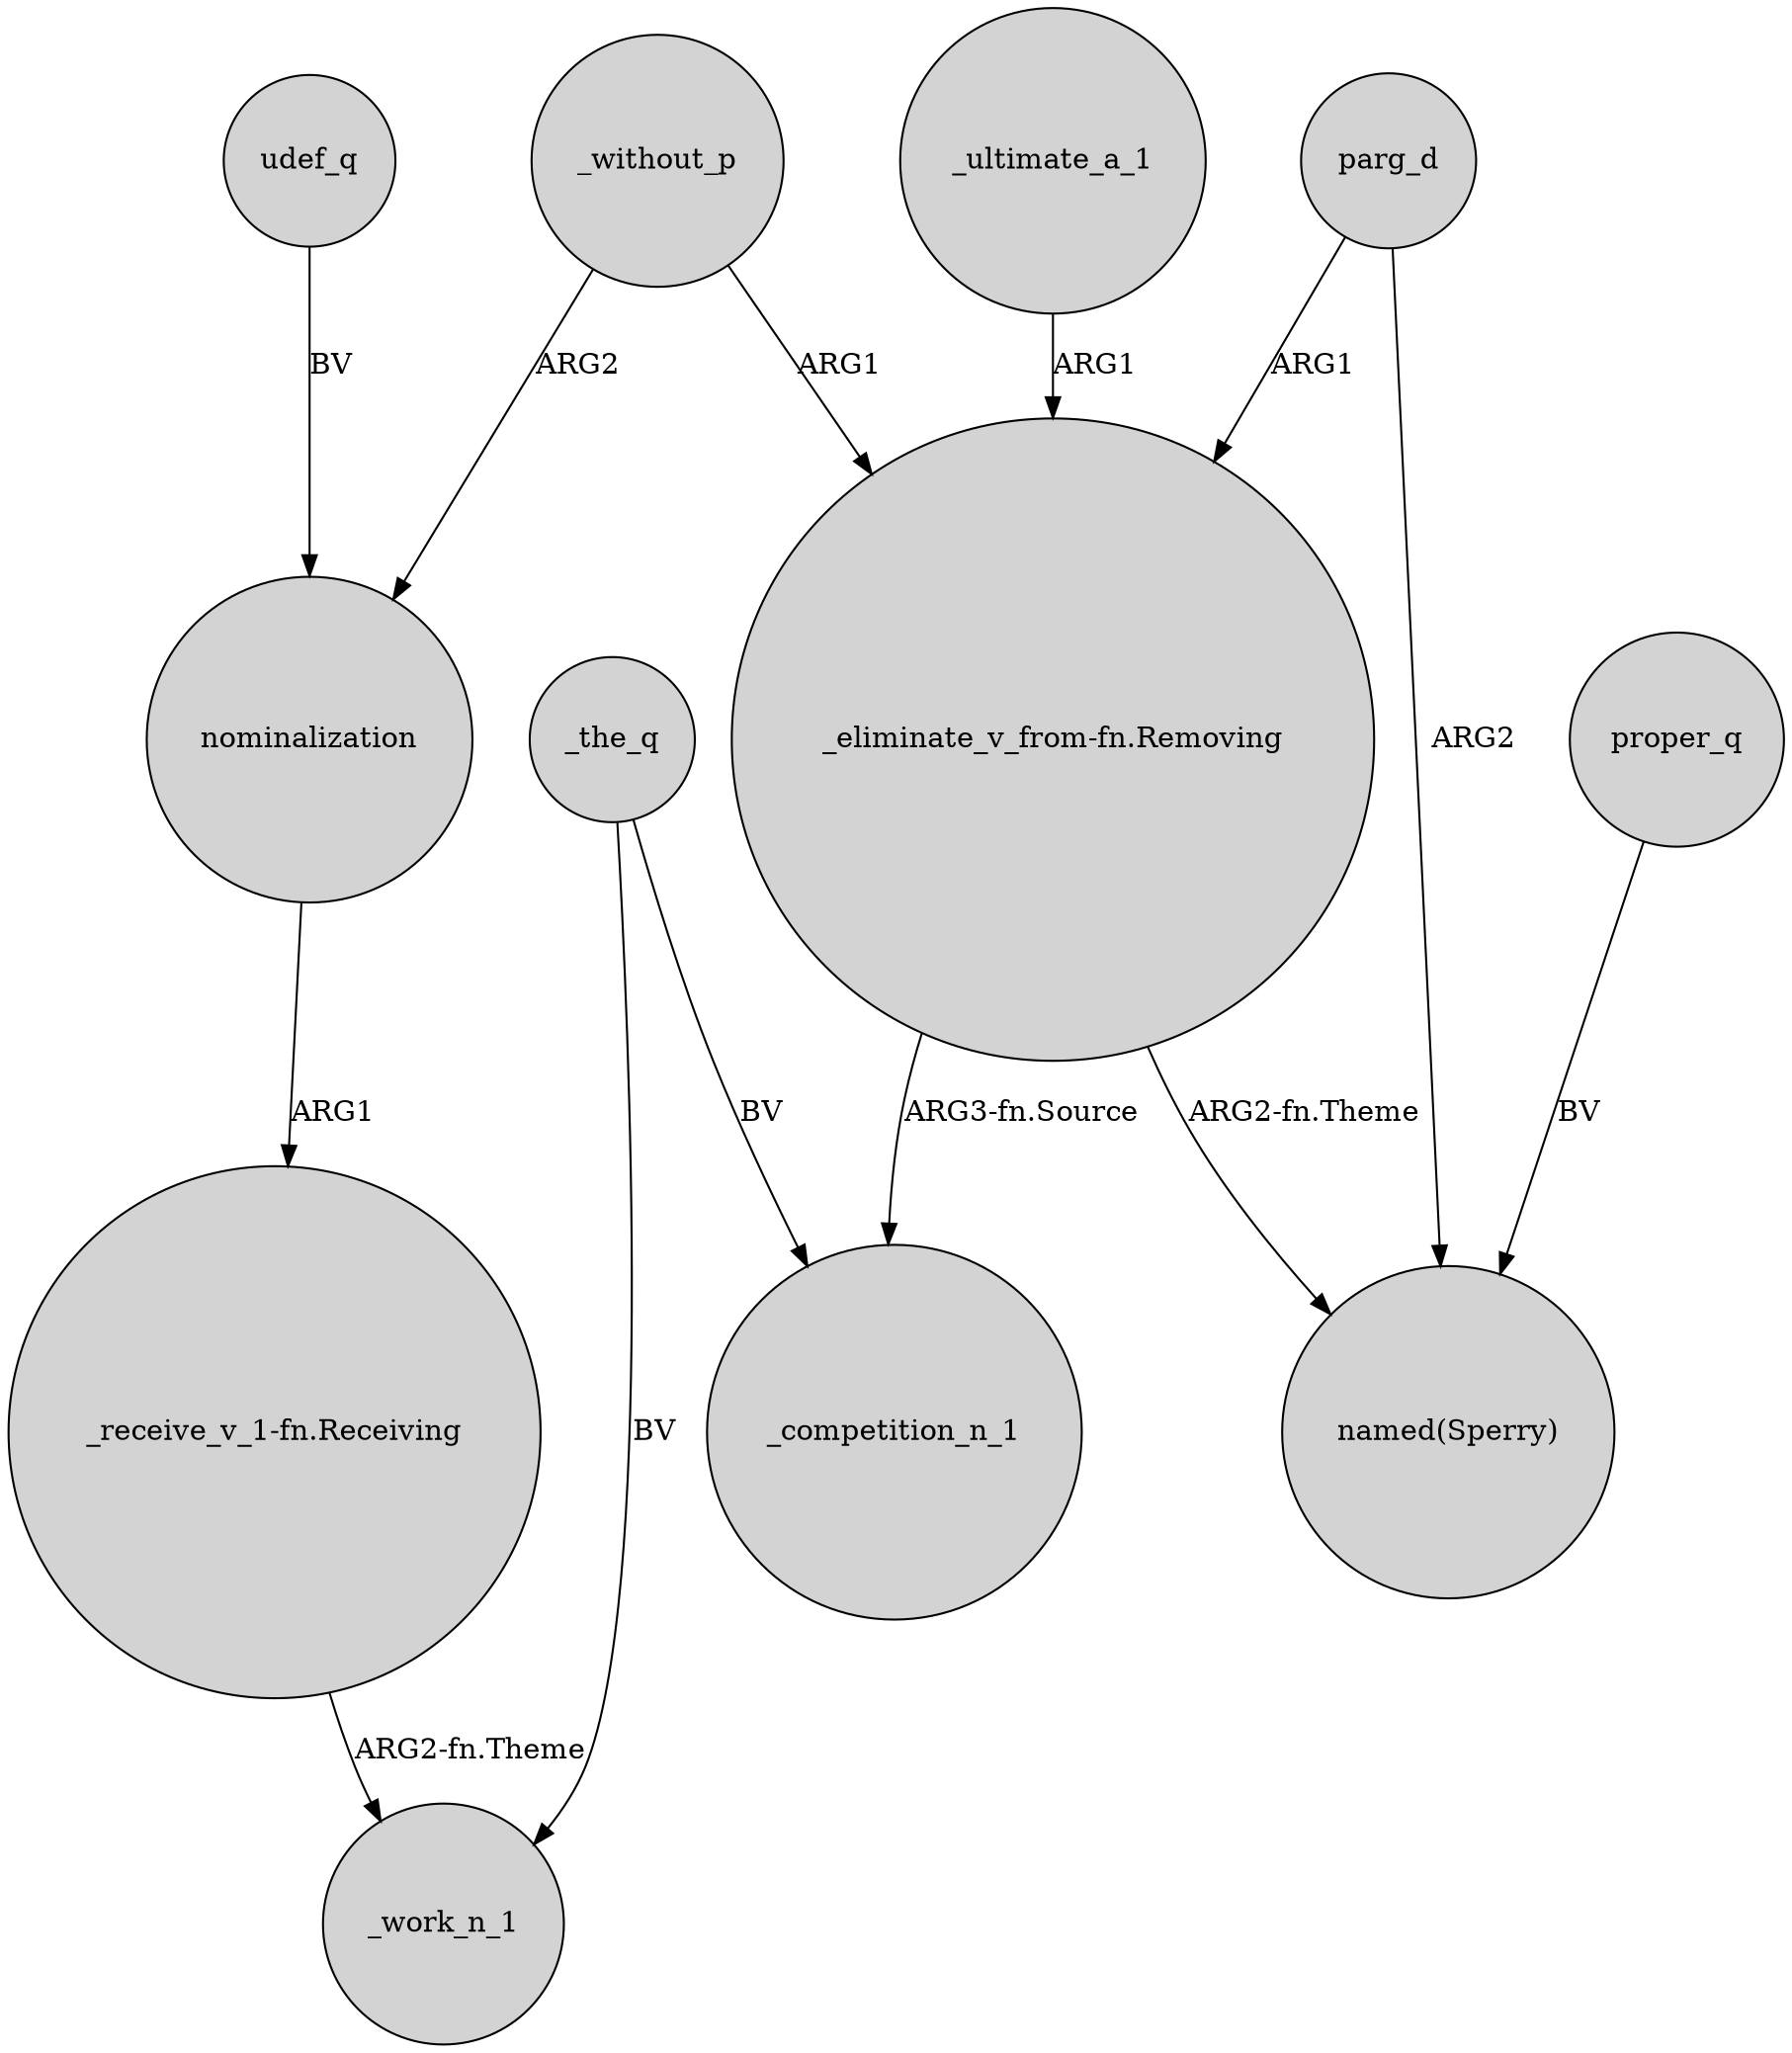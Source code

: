 digraph {
	node [shape=circle style=filled]
	_ultimate_a_1 -> "_eliminate_v_from-fn.Removing" [label=ARG1]
	_the_q -> _competition_n_1 [label=BV]
	"_eliminate_v_from-fn.Removing" -> _competition_n_1 [label="ARG3-fn.Source"]
	parg_d -> "named(Sperry)" [label=ARG2]
	"_eliminate_v_from-fn.Removing" -> "named(Sperry)" [label="ARG2-fn.Theme"]
	proper_q -> "named(Sperry)" [label=BV]
	parg_d -> "_eliminate_v_from-fn.Removing" [label=ARG1]
	"_receive_v_1-fn.Receiving" -> _work_n_1 [label="ARG2-fn.Theme"]
	udef_q -> nominalization [label=BV]
	nominalization -> "_receive_v_1-fn.Receiving" [label=ARG1]
	_without_p -> "_eliminate_v_from-fn.Removing" [label=ARG1]
	_without_p -> nominalization [label=ARG2]
	_the_q -> _work_n_1 [label=BV]
}
